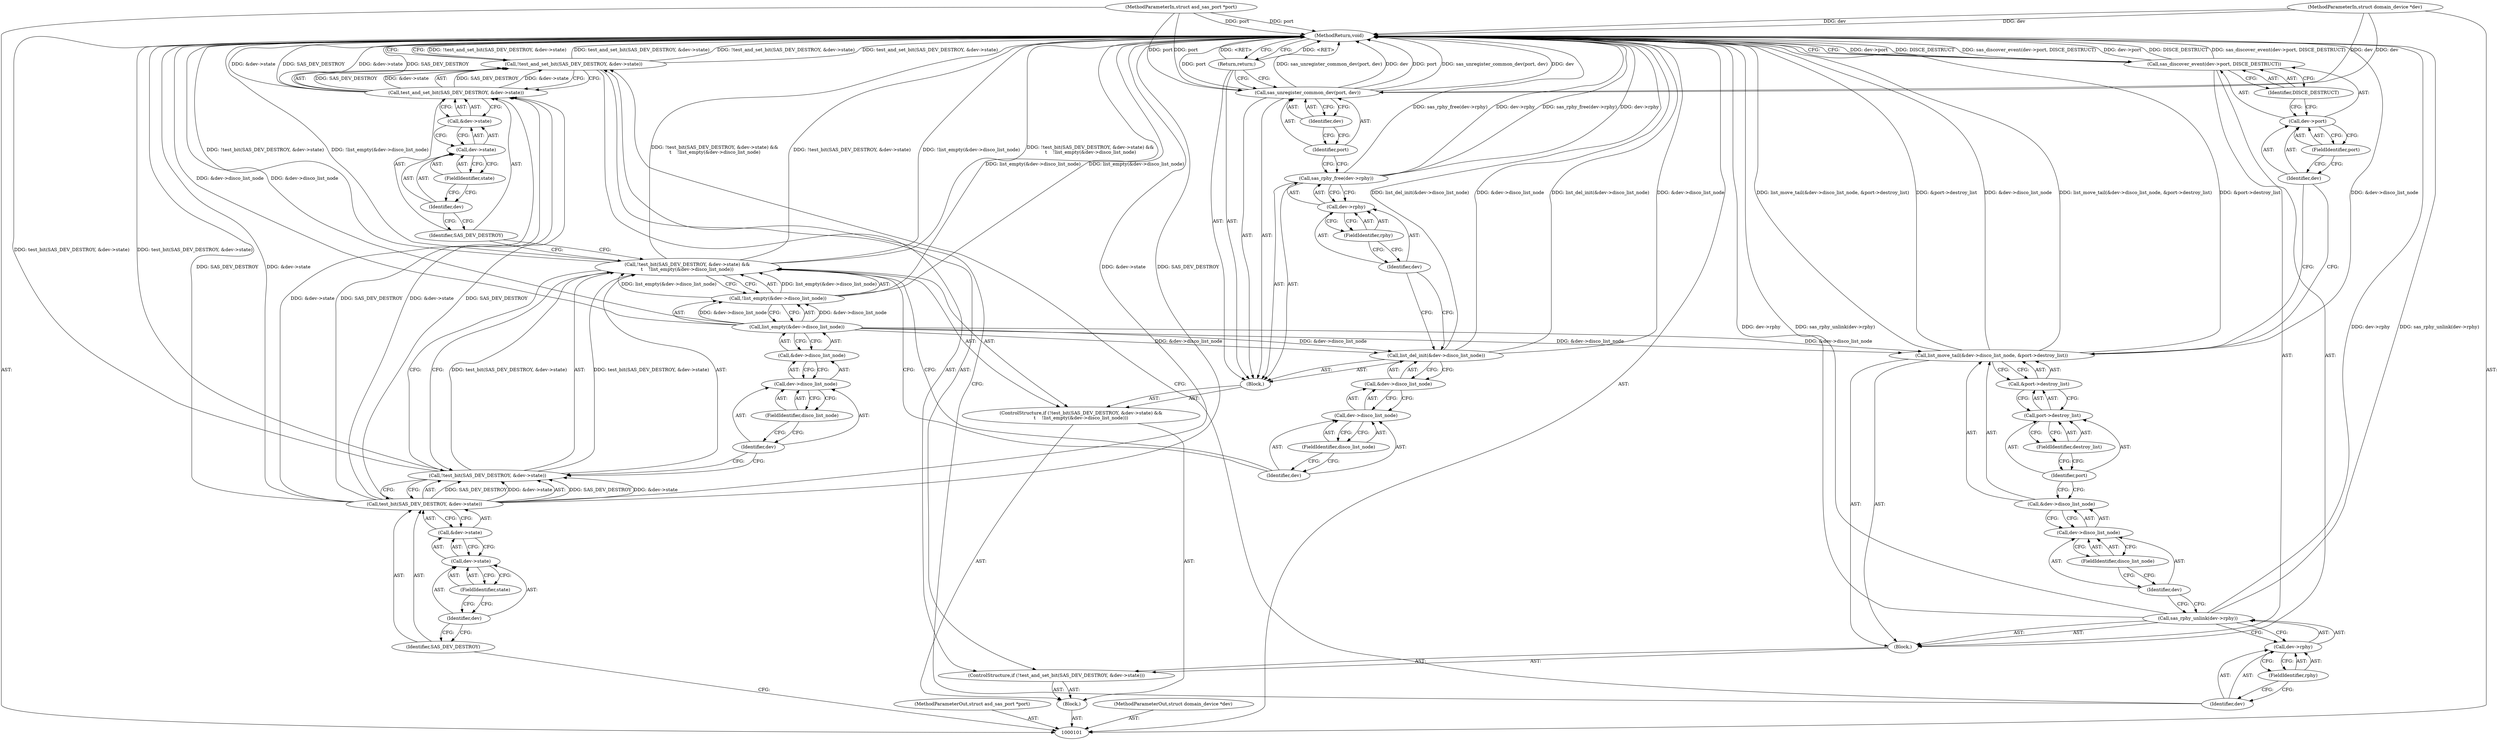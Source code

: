 digraph "1_linux_0558f33c06bb910e2879e355192227a8e8f0219d_6" {
"1000161" [label="(MethodReturn,void)"];
"1000102" [label="(MethodParameterIn,struct asd_sas_port *port)"];
"1000226" [label="(MethodParameterOut,struct asd_sas_port *port)"];
"1000103" [label="(MethodParameterIn,struct domain_device *dev)"];
"1000227" [label="(MethodParameterOut,struct domain_device *dev)"];
"1000134" [label="(ControlStructure,if (!test_and_set_bit(SAS_DEV_DESTROY, &dev->state)))"];
"1000137" [label="(Identifier,SAS_DEV_DESTROY)"];
"1000138" [label="(Call,&dev->state)"];
"1000139" [label="(Call,dev->state)"];
"1000140" [label="(Identifier,dev)"];
"1000141" [label="(FieldIdentifier,state)"];
"1000142" [label="(Block,)"];
"1000135" [label="(Call,!test_and_set_bit(SAS_DEV_DESTROY, &dev->state))"];
"1000136" [label="(Call,test_and_set_bit(SAS_DEV_DESTROY, &dev->state))"];
"1000144" [label="(Call,dev->rphy)"];
"1000145" [label="(Identifier,dev)"];
"1000146" [label="(FieldIdentifier,rphy)"];
"1000143" [label="(Call,sas_rphy_unlink(dev->rphy))"];
"1000148" [label="(Call,&dev->disco_list_node)"];
"1000149" [label="(Call,dev->disco_list_node)"];
"1000150" [label="(Identifier,dev)"];
"1000151" [label="(FieldIdentifier,disco_list_node)"];
"1000147" [label="(Call,list_move_tail(&dev->disco_list_node, &port->destroy_list))"];
"1000152" [label="(Call,&port->destroy_list)"];
"1000153" [label="(Call,port->destroy_list)"];
"1000154" [label="(Identifier,port)"];
"1000155" [label="(FieldIdentifier,destroy_list)"];
"1000156" [label="(Call,sas_discover_event(dev->port, DISCE_DESTRUCT))"];
"1000157" [label="(Call,dev->port)"];
"1000158" [label="(Identifier,dev)"];
"1000159" [label="(FieldIdentifier,port)"];
"1000160" [label="(Identifier,DISCE_DESTRUCT)"];
"1000104" [label="(Block,)"];
"1000109" [label="(Identifier,SAS_DEV_DESTROY)"];
"1000105" [label="(ControlStructure,if (!test_bit(SAS_DEV_DESTROY, &dev->state) &&\n\t    !list_empty(&dev->disco_list_node)))"];
"1000110" [label="(Call,&dev->state)"];
"1000111" [label="(Call,dev->state)"];
"1000112" [label="(Identifier,dev)"];
"1000113" [label="(FieldIdentifier,state)"];
"1000106" [label="(Call,!test_bit(SAS_DEV_DESTROY, &dev->state) &&\n\t    !list_empty(&dev->disco_list_node))"];
"1000107" [label="(Call,!test_bit(SAS_DEV_DESTROY, &dev->state))"];
"1000108" [label="(Call,test_bit(SAS_DEV_DESTROY, &dev->state))"];
"1000116" [label="(Call,&dev->disco_list_node)"];
"1000117" [label="(Call,dev->disco_list_node)"];
"1000118" [label="(Identifier,dev)"];
"1000119" [label="(FieldIdentifier,disco_list_node)"];
"1000120" [label="(Block,)"];
"1000114" [label="(Call,!list_empty(&dev->disco_list_node))"];
"1000115" [label="(Call,list_empty(&dev->disco_list_node))"];
"1000122" [label="(Call,&dev->disco_list_node)"];
"1000123" [label="(Call,dev->disco_list_node)"];
"1000124" [label="(Identifier,dev)"];
"1000121" [label="(Call,list_del_init(&dev->disco_list_node))"];
"1000125" [label="(FieldIdentifier,disco_list_node)"];
"1000127" [label="(Call,dev->rphy)"];
"1000128" [label="(Identifier,dev)"];
"1000126" [label="(Call,sas_rphy_free(dev->rphy))"];
"1000129" [label="(FieldIdentifier,rphy)"];
"1000130" [label="(Call,sas_unregister_common_dev(port, dev))"];
"1000131" [label="(Identifier,port)"];
"1000132" [label="(Identifier,dev)"];
"1000133" [label="(Return,return;)"];
"1000161" -> "1000101"  [label="AST: "];
"1000161" -> "1000133"  [label="CFG: "];
"1000161" -> "1000156"  [label="CFG: "];
"1000161" -> "1000135"  [label="CFG: "];
"1000107" -> "1000161"  [label="DDG: test_bit(SAS_DEV_DESTROY, &dev->state)"];
"1000106" -> "1000161"  [label="DDG: !test_bit(SAS_DEV_DESTROY, &dev->state)"];
"1000106" -> "1000161"  [label="DDG: !list_empty(&dev->disco_list_node)"];
"1000106" -> "1000161"  [label="DDG: !test_bit(SAS_DEV_DESTROY, &dev->state) &&\n\t    !list_empty(&dev->disco_list_node)"];
"1000156" -> "1000161"  [label="DDG: dev->port"];
"1000156" -> "1000161"  [label="DDG: DISCE_DESTRUCT"];
"1000156" -> "1000161"  [label="DDG: sas_discover_event(dev->port, DISCE_DESTRUCT)"];
"1000130" -> "1000161"  [label="DDG: dev"];
"1000130" -> "1000161"  [label="DDG: port"];
"1000130" -> "1000161"  [label="DDG: sas_unregister_common_dev(port, dev)"];
"1000147" -> "1000161"  [label="DDG: &port->destroy_list"];
"1000147" -> "1000161"  [label="DDG: &dev->disco_list_node"];
"1000147" -> "1000161"  [label="DDG: list_move_tail(&dev->disco_list_node, &port->destroy_list)"];
"1000126" -> "1000161"  [label="DDG: dev->rphy"];
"1000126" -> "1000161"  [label="DDG: sas_rphy_free(dev->rphy)"];
"1000102" -> "1000161"  [label="DDG: port"];
"1000103" -> "1000161"  [label="DDG: dev"];
"1000143" -> "1000161"  [label="DDG: dev->rphy"];
"1000143" -> "1000161"  [label="DDG: sas_rphy_unlink(dev->rphy)"];
"1000114" -> "1000161"  [label="DDG: list_empty(&dev->disco_list_node)"];
"1000121" -> "1000161"  [label="DDG: list_del_init(&dev->disco_list_node)"];
"1000121" -> "1000161"  [label="DDG: &dev->disco_list_node"];
"1000135" -> "1000161"  [label="DDG: !test_and_set_bit(SAS_DEV_DESTROY, &dev->state)"];
"1000135" -> "1000161"  [label="DDG: test_and_set_bit(SAS_DEV_DESTROY, &dev->state)"];
"1000108" -> "1000161"  [label="DDG: &dev->state"];
"1000108" -> "1000161"  [label="DDG: SAS_DEV_DESTROY"];
"1000136" -> "1000161"  [label="DDG: &dev->state"];
"1000136" -> "1000161"  [label="DDG: SAS_DEV_DESTROY"];
"1000115" -> "1000161"  [label="DDG: &dev->disco_list_node"];
"1000133" -> "1000161"  [label="DDG: <RET>"];
"1000102" -> "1000101"  [label="AST: "];
"1000102" -> "1000161"  [label="DDG: port"];
"1000102" -> "1000130"  [label="DDG: port"];
"1000226" -> "1000101"  [label="AST: "];
"1000103" -> "1000101"  [label="AST: "];
"1000103" -> "1000161"  [label="DDG: dev"];
"1000103" -> "1000130"  [label="DDG: dev"];
"1000227" -> "1000101"  [label="AST: "];
"1000134" -> "1000104"  [label="AST: "];
"1000135" -> "1000134"  [label="AST: "];
"1000142" -> "1000134"  [label="AST: "];
"1000137" -> "1000136"  [label="AST: "];
"1000137" -> "1000106"  [label="CFG: "];
"1000140" -> "1000137"  [label="CFG: "];
"1000138" -> "1000136"  [label="AST: "];
"1000138" -> "1000139"  [label="CFG: "];
"1000139" -> "1000138"  [label="AST: "];
"1000136" -> "1000138"  [label="CFG: "];
"1000139" -> "1000138"  [label="AST: "];
"1000139" -> "1000141"  [label="CFG: "];
"1000140" -> "1000139"  [label="AST: "];
"1000141" -> "1000139"  [label="AST: "];
"1000138" -> "1000139"  [label="CFG: "];
"1000140" -> "1000139"  [label="AST: "];
"1000140" -> "1000137"  [label="CFG: "];
"1000141" -> "1000140"  [label="CFG: "];
"1000141" -> "1000139"  [label="AST: "];
"1000141" -> "1000140"  [label="CFG: "];
"1000139" -> "1000141"  [label="CFG: "];
"1000142" -> "1000134"  [label="AST: "];
"1000143" -> "1000142"  [label="AST: "];
"1000147" -> "1000142"  [label="AST: "];
"1000156" -> "1000142"  [label="AST: "];
"1000135" -> "1000134"  [label="AST: "];
"1000135" -> "1000136"  [label="CFG: "];
"1000136" -> "1000135"  [label="AST: "];
"1000145" -> "1000135"  [label="CFG: "];
"1000161" -> "1000135"  [label="CFG: "];
"1000135" -> "1000161"  [label="DDG: !test_and_set_bit(SAS_DEV_DESTROY, &dev->state)"];
"1000135" -> "1000161"  [label="DDG: test_and_set_bit(SAS_DEV_DESTROY, &dev->state)"];
"1000136" -> "1000135"  [label="DDG: SAS_DEV_DESTROY"];
"1000136" -> "1000135"  [label="DDG: &dev->state"];
"1000136" -> "1000135"  [label="AST: "];
"1000136" -> "1000138"  [label="CFG: "];
"1000137" -> "1000136"  [label="AST: "];
"1000138" -> "1000136"  [label="AST: "];
"1000135" -> "1000136"  [label="CFG: "];
"1000136" -> "1000161"  [label="DDG: &dev->state"];
"1000136" -> "1000161"  [label="DDG: SAS_DEV_DESTROY"];
"1000136" -> "1000135"  [label="DDG: SAS_DEV_DESTROY"];
"1000136" -> "1000135"  [label="DDG: &dev->state"];
"1000108" -> "1000136"  [label="DDG: SAS_DEV_DESTROY"];
"1000108" -> "1000136"  [label="DDG: &dev->state"];
"1000144" -> "1000143"  [label="AST: "];
"1000144" -> "1000146"  [label="CFG: "];
"1000145" -> "1000144"  [label="AST: "];
"1000146" -> "1000144"  [label="AST: "];
"1000143" -> "1000144"  [label="CFG: "];
"1000145" -> "1000144"  [label="AST: "];
"1000145" -> "1000135"  [label="CFG: "];
"1000146" -> "1000145"  [label="CFG: "];
"1000146" -> "1000144"  [label="AST: "];
"1000146" -> "1000145"  [label="CFG: "];
"1000144" -> "1000146"  [label="CFG: "];
"1000143" -> "1000142"  [label="AST: "];
"1000143" -> "1000144"  [label="CFG: "];
"1000144" -> "1000143"  [label="AST: "];
"1000150" -> "1000143"  [label="CFG: "];
"1000143" -> "1000161"  [label="DDG: dev->rphy"];
"1000143" -> "1000161"  [label="DDG: sas_rphy_unlink(dev->rphy)"];
"1000148" -> "1000147"  [label="AST: "];
"1000148" -> "1000149"  [label="CFG: "];
"1000149" -> "1000148"  [label="AST: "];
"1000154" -> "1000148"  [label="CFG: "];
"1000149" -> "1000148"  [label="AST: "];
"1000149" -> "1000151"  [label="CFG: "];
"1000150" -> "1000149"  [label="AST: "];
"1000151" -> "1000149"  [label="AST: "];
"1000148" -> "1000149"  [label="CFG: "];
"1000150" -> "1000149"  [label="AST: "];
"1000150" -> "1000143"  [label="CFG: "];
"1000151" -> "1000150"  [label="CFG: "];
"1000151" -> "1000149"  [label="AST: "];
"1000151" -> "1000150"  [label="CFG: "];
"1000149" -> "1000151"  [label="CFG: "];
"1000147" -> "1000142"  [label="AST: "];
"1000147" -> "1000152"  [label="CFG: "];
"1000148" -> "1000147"  [label="AST: "];
"1000152" -> "1000147"  [label="AST: "];
"1000158" -> "1000147"  [label="CFG: "];
"1000147" -> "1000161"  [label="DDG: &port->destroy_list"];
"1000147" -> "1000161"  [label="DDG: &dev->disco_list_node"];
"1000147" -> "1000161"  [label="DDG: list_move_tail(&dev->disco_list_node, &port->destroy_list)"];
"1000115" -> "1000147"  [label="DDG: &dev->disco_list_node"];
"1000152" -> "1000147"  [label="AST: "];
"1000152" -> "1000153"  [label="CFG: "];
"1000153" -> "1000152"  [label="AST: "];
"1000147" -> "1000152"  [label="CFG: "];
"1000153" -> "1000152"  [label="AST: "];
"1000153" -> "1000155"  [label="CFG: "];
"1000154" -> "1000153"  [label="AST: "];
"1000155" -> "1000153"  [label="AST: "];
"1000152" -> "1000153"  [label="CFG: "];
"1000154" -> "1000153"  [label="AST: "];
"1000154" -> "1000148"  [label="CFG: "];
"1000155" -> "1000154"  [label="CFG: "];
"1000155" -> "1000153"  [label="AST: "];
"1000155" -> "1000154"  [label="CFG: "];
"1000153" -> "1000155"  [label="CFG: "];
"1000156" -> "1000142"  [label="AST: "];
"1000156" -> "1000160"  [label="CFG: "];
"1000157" -> "1000156"  [label="AST: "];
"1000160" -> "1000156"  [label="AST: "];
"1000161" -> "1000156"  [label="CFG: "];
"1000156" -> "1000161"  [label="DDG: dev->port"];
"1000156" -> "1000161"  [label="DDG: DISCE_DESTRUCT"];
"1000156" -> "1000161"  [label="DDG: sas_discover_event(dev->port, DISCE_DESTRUCT)"];
"1000157" -> "1000156"  [label="AST: "];
"1000157" -> "1000159"  [label="CFG: "];
"1000158" -> "1000157"  [label="AST: "];
"1000159" -> "1000157"  [label="AST: "];
"1000160" -> "1000157"  [label="CFG: "];
"1000158" -> "1000157"  [label="AST: "];
"1000158" -> "1000147"  [label="CFG: "];
"1000159" -> "1000158"  [label="CFG: "];
"1000159" -> "1000157"  [label="AST: "];
"1000159" -> "1000158"  [label="CFG: "];
"1000157" -> "1000159"  [label="CFG: "];
"1000160" -> "1000156"  [label="AST: "];
"1000160" -> "1000157"  [label="CFG: "];
"1000156" -> "1000160"  [label="CFG: "];
"1000104" -> "1000101"  [label="AST: "];
"1000105" -> "1000104"  [label="AST: "];
"1000134" -> "1000104"  [label="AST: "];
"1000109" -> "1000108"  [label="AST: "];
"1000109" -> "1000101"  [label="CFG: "];
"1000112" -> "1000109"  [label="CFG: "];
"1000105" -> "1000104"  [label="AST: "];
"1000106" -> "1000105"  [label="AST: "];
"1000120" -> "1000105"  [label="AST: "];
"1000110" -> "1000108"  [label="AST: "];
"1000110" -> "1000111"  [label="CFG: "];
"1000111" -> "1000110"  [label="AST: "];
"1000108" -> "1000110"  [label="CFG: "];
"1000111" -> "1000110"  [label="AST: "];
"1000111" -> "1000113"  [label="CFG: "];
"1000112" -> "1000111"  [label="AST: "];
"1000113" -> "1000111"  [label="AST: "];
"1000110" -> "1000111"  [label="CFG: "];
"1000112" -> "1000111"  [label="AST: "];
"1000112" -> "1000109"  [label="CFG: "];
"1000113" -> "1000112"  [label="CFG: "];
"1000113" -> "1000111"  [label="AST: "];
"1000113" -> "1000112"  [label="CFG: "];
"1000111" -> "1000113"  [label="CFG: "];
"1000106" -> "1000105"  [label="AST: "];
"1000106" -> "1000107"  [label="CFG: "];
"1000106" -> "1000114"  [label="CFG: "];
"1000107" -> "1000106"  [label="AST: "];
"1000114" -> "1000106"  [label="AST: "];
"1000124" -> "1000106"  [label="CFG: "];
"1000137" -> "1000106"  [label="CFG: "];
"1000106" -> "1000161"  [label="DDG: !test_bit(SAS_DEV_DESTROY, &dev->state)"];
"1000106" -> "1000161"  [label="DDG: !list_empty(&dev->disco_list_node)"];
"1000106" -> "1000161"  [label="DDG: !test_bit(SAS_DEV_DESTROY, &dev->state) &&\n\t    !list_empty(&dev->disco_list_node)"];
"1000107" -> "1000106"  [label="DDG: test_bit(SAS_DEV_DESTROY, &dev->state)"];
"1000114" -> "1000106"  [label="DDG: list_empty(&dev->disco_list_node)"];
"1000107" -> "1000106"  [label="AST: "];
"1000107" -> "1000108"  [label="CFG: "];
"1000108" -> "1000107"  [label="AST: "];
"1000118" -> "1000107"  [label="CFG: "];
"1000106" -> "1000107"  [label="CFG: "];
"1000107" -> "1000161"  [label="DDG: test_bit(SAS_DEV_DESTROY, &dev->state)"];
"1000107" -> "1000106"  [label="DDG: test_bit(SAS_DEV_DESTROY, &dev->state)"];
"1000108" -> "1000107"  [label="DDG: SAS_DEV_DESTROY"];
"1000108" -> "1000107"  [label="DDG: &dev->state"];
"1000108" -> "1000107"  [label="AST: "];
"1000108" -> "1000110"  [label="CFG: "];
"1000109" -> "1000108"  [label="AST: "];
"1000110" -> "1000108"  [label="AST: "];
"1000107" -> "1000108"  [label="CFG: "];
"1000108" -> "1000161"  [label="DDG: &dev->state"];
"1000108" -> "1000161"  [label="DDG: SAS_DEV_DESTROY"];
"1000108" -> "1000107"  [label="DDG: SAS_DEV_DESTROY"];
"1000108" -> "1000107"  [label="DDG: &dev->state"];
"1000108" -> "1000136"  [label="DDG: SAS_DEV_DESTROY"];
"1000108" -> "1000136"  [label="DDG: &dev->state"];
"1000116" -> "1000115"  [label="AST: "];
"1000116" -> "1000117"  [label="CFG: "];
"1000117" -> "1000116"  [label="AST: "];
"1000115" -> "1000116"  [label="CFG: "];
"1000117" -> "1000116"  [label="AST: "];
"1000117" -> "1000119"  [label="CFG: "];
"1000118" -> "1000117"  [label="AST: "];
"1000119" -> "1000117"  [label="AST: "];
"1000116" -> "1000117"  [label="CFG: "];
"1000118" -> "1000117"  [label="AST: "];
"1000118" -> "1000107"  [label="CFG: "];
"1000119" -> "1000118"  [label="CFG: "];
"1000119" -> "1000117"  [label="AST: "];
"1000119" -> "1000118"  [label="CFG: "];
"1000117" -> "1000119"  [label="CFG: "];
"1000120" -> "1000105"  [label="AST: "];
"1000121" -> "1000120"  [label="AST: "];
"1000126" -> "1000120"  [label="AST: "];
"1000130" -> "1000120"  [label="AST: "];
"1000133" -> "1000120"  [label="AST: "];
"1000114" -> "1000106"  [label="AST: "];
"1000114" -> "1000115"  [label="CFG: "];
"1000115" -> "1000114"  [label="AST: "];
"1000106" -> "1000114"  [label="CFG: "];
"1000114" -> "1000161"  [label="DDG: list_empty(&dev->disco_list_node)"];
"1000114" -> "1000106"  [label="DDG: list_empty(&dev->disco_list_node)"];
"1000115" -> "1000114"  [label="DDG: &dev->disco_list_node"];
"1000115" -> "1000114"  [label="AST: "];
"1000115" -> "1000116"  [label="CFG: "];
"1000116" -> "1000115"  [label="AST: "];
"1000114" -> "1000115"  [label="CFG: "];
"1000115" -> "1000161"  [label="DDG: &dev->disco_list_node"];
"1000115" -> "1000114"  [label="DDG: &dev->disco_list_node"];
"1000115" -> "1000121"  [label="DDG: &dev->disco_list_node"];
"1000115" -> "1000147"  [label="DDG: &dev->disco_list_node"];
"1000122" -> "1000121"  [label="AST: "];
"1000122" -> "1000123"  [label="CFG: "];
"1000123" -> "1000122"  [label="AST: "];
"1000121" -> "1000122"  [label="CFG: "];
"1000123" -> "1000122"  [label="AST: "];
"1000123" -> "1000125"  [label="CFG: "];
"1000124" -> "1000123"  [label="AST: "];
"1000125" -> "1000123"  [label="AST: "];
"1000122" -> "1000123"  [label="CFG: "];
"1000124" -> "1000123"  [label="AST: "];
"1000124" -> "1000106"  [label="CFG: "];
"1000125" -> "1000124"  [label="CFG: "];
"1000121" -> "1000120"  [label="AST: "];
"1000121" -> "1000122"  [label="CFG: "];
"1000122" -> "1000121"  [label="AST: "];
"1000128" -> "1000121"  [label="CFG: "];
"1000121" -> "1000161"  [label="DDG: list_del_init(&dev->disco_list_node)"];
"1000121" -> "1000161"  [label="DDG: &dev->disco_list_node"];
"1000115" -> "1000121"  [label="DDG: &dev->disco_list_node"];
"1000125" -> "1000123"  [label="AST: "];
"1000125" -> "1000124"  [label="CFG: "];
"1000123" -> "1000125"  [label="CFG: "];
"1000127" -> "1000126"  [label="AST: "];
"1000127" -> "1000129"  [label="CFG: "];
"1000128" -> "1000127"  [label="AST: "];
"1000129" -> "1000127"  [label="AST: "];
"1000126" -> "1000127"  [label="CFG: "];
"1000128" -> "1000127"  [label="AST: "];
"1000128" -> "1000121"  [label="CFG: "];
"1000129" -> "1000128"  [label="CFG: "];
"1000126" -> "1000120"  [label="AST: "];
"1000126" -> "1000127"  [label="CFG: "];
"1000127" -> "1000126"  [label="AST: "];
"1000131" -> "1000126"  [label="CFG: "];
"1000126" -> "1000161"  [label="DDG: dev->rphy"];
"1000126" -> "1000161"  [label="DDG: sas_rphy_free(dev->rphy)"];
"1000129" -> "1000127"  [label="AST: "];
"1000129" -> "1000128"  [label="CFG: "];
"1000127" -> "1000129"  [label="CFG: "];
"1000130" -> "1000120"  [label="AST: "];
"1000130" -> "1000132"  [label="CFG: "];
"1000131" -> "1000130"  [label="AST: "];
"1000132" -> "1000130"  [label="AST: "];
"1000133" -> "1000130"  [label="CFG: "];
"1000130" -> "1000161"  [label="DDG: dev"];
"1000130" -> "1000161"  [label="DDG: port"];
"1000130" -> "1000161"  [label="DDG: sas_unregister_common_dev(port, dev)"];
"1000102" -> "1000130"  [label="DDG: port"];
"1000103" -> "1000130"  [label="DDG: dev"];
"1000131" -> "1000130"  [label="AST: "];
"1000131" -> "1000126"  [label="CFG: "];
"1000132" -> "1000131"  [label="CFG: "];
"1000132" -> "1000130"  [label="AST: "];
"1000132" -> "1000131"  [label="CFG: "];
"1000130" -> "1000132"  [label="CFG: "];
"1000133" -> "1000120"  [label="AST: "];
"1000133" -> "1000130"  [label="CFG: "];
"1000161" -> "1000133"  [label="CFG: "];
"1000133" -> "1000161"  [label="DDG: <RET>"];
}
